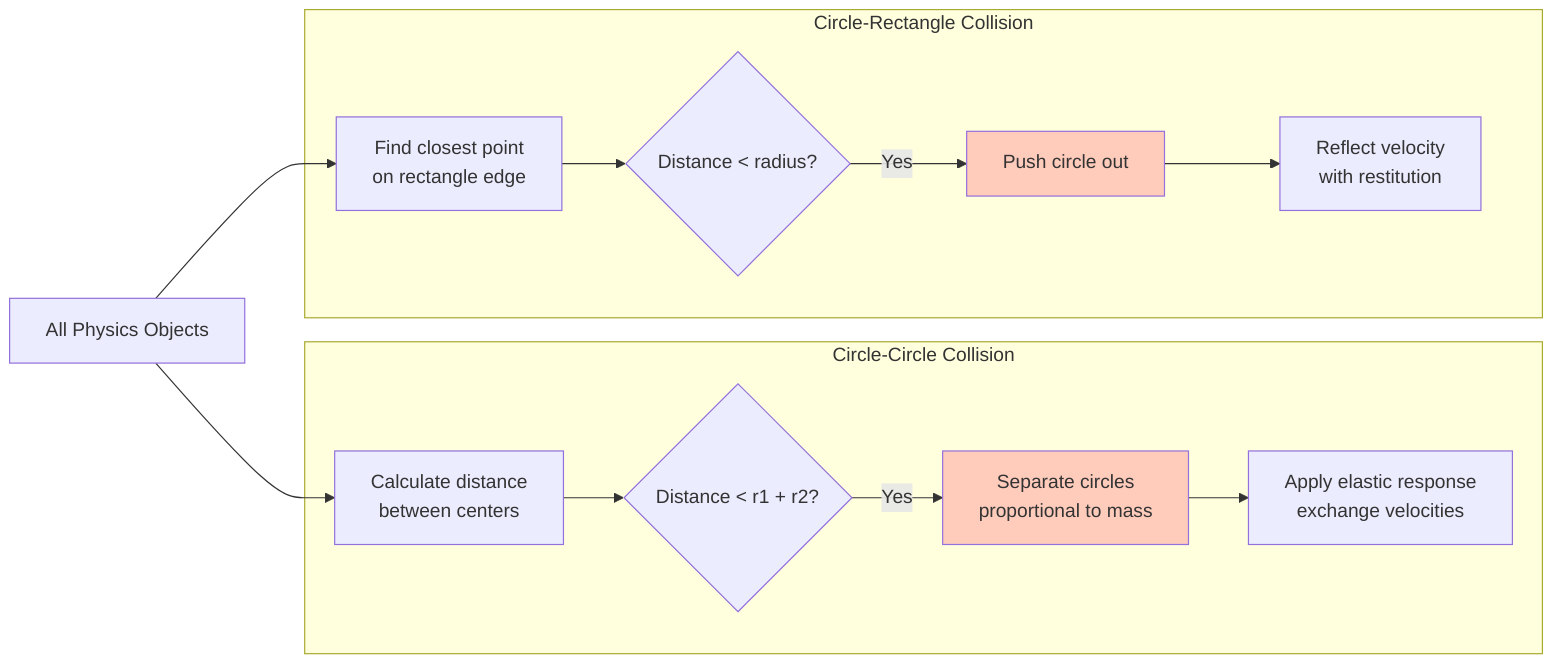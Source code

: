 flowchart LR
    subgraph "Circle-Circle Collision"
        CC1[Calculate distance<br/>between centers]
        CC2{Distance < r1 + r2?}
        CC3[Separate circles<br/>proportional to mass]
        CC4[Apply elastic response<br/>exchange velocities]

        CC1 --> CC2
        CC2 -->|Yes| CC3
        CC3 --> CC4
    end

    subgraph "Circle-Rectangle Collision"
        CR1[Find closest point<br/>on rectangle edge]
        CR2{Distance < radius?}
        CR3[Push circle out]
        CR4[Reflect velocity<br/>with restitution]

        CR1 --> CR2
        CR2 -->|Yes| CR3
        CR3 --> CR4
    end

    Objects[All Physics Objects] --> CC1
    Objects --> CR1

    style CC3 fill:#ffccbc
    style CR3 fill:#ffccbc